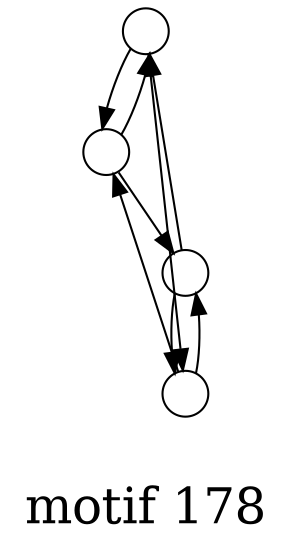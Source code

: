 /*****
motif 178
*****/

digraph G {
  graph [splines=false overlap=false]
  node  [shape=ellipse, width=0.3, height=0.3, label=""]
  0 ;
  1 ;
  2 ;
  3 ;
  0 -> 1;
  0 -> 2;
  1 -> 0;
  1 -> 3;
  2 -> 1;
  2 -> 3;
  3 -> 0;
  3 -> 2;
  label = "\nmotif 178\n";  fontsize=24;
}
